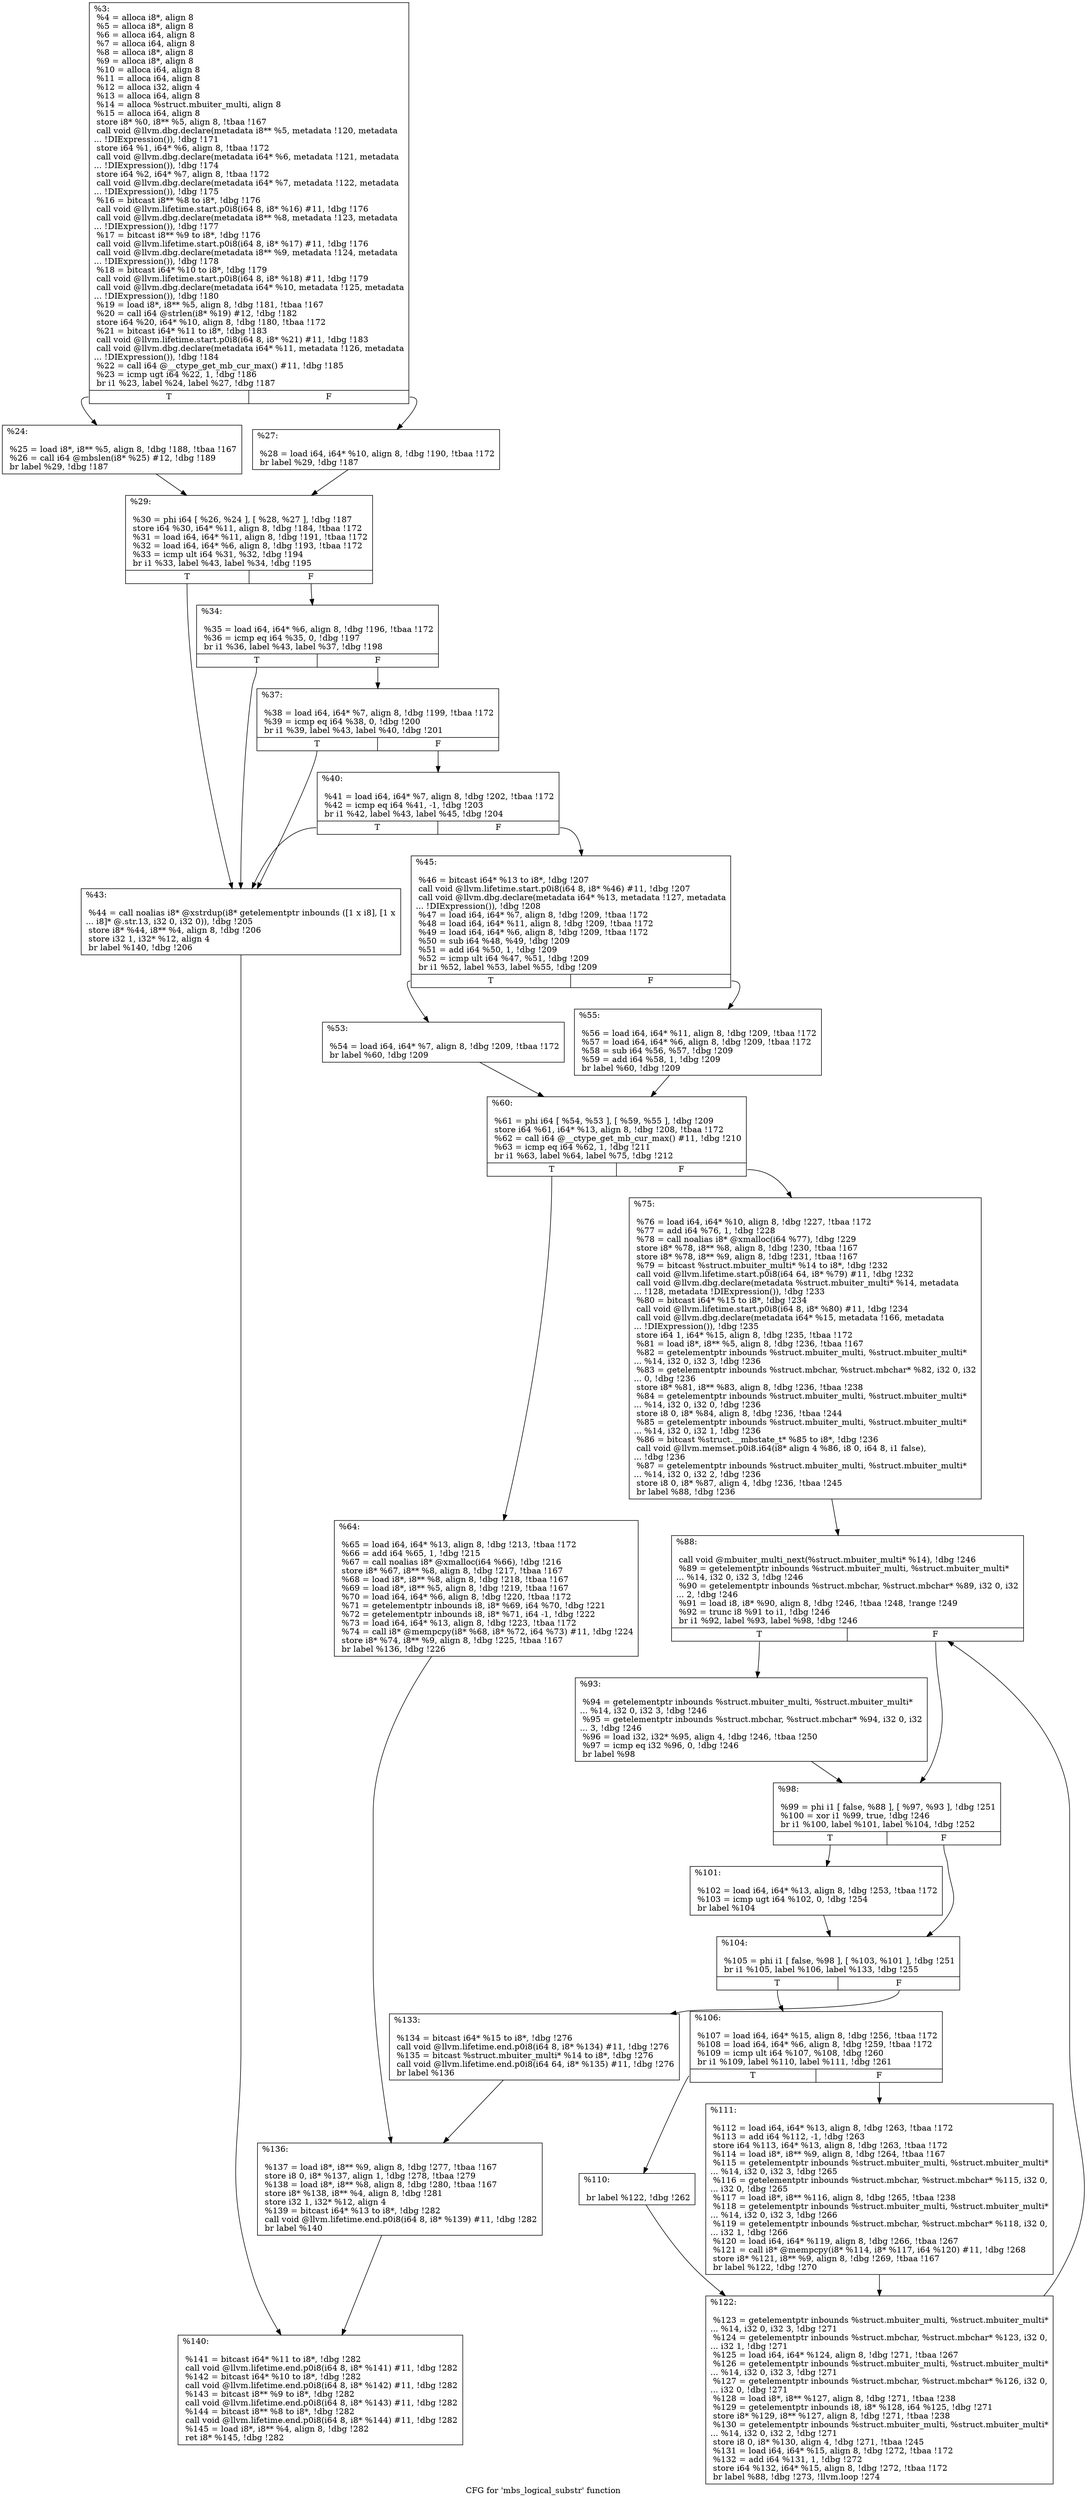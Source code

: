 digraph "CFG for 'mbs_logical_substr' function" {
	label="CFG for 'mbs_logical_substr' function";

	Node0x23e7ee0 [shape=record,label="{%3:\l  %4 = alloca i8*, align 8\l  %5 = alloca i8*, align 8\l  %6 = alloca i64, align 8\l  %7 = alloca i64, align 8\l  %8 = alloca i8*, align 8\l  %9 = alloca i8*, align 8\l  %10 = alloca i64, align 8\l  %11 = alloca i64, align 8\l  %12 = alloca i32, align 4\l  %13 = alloca i64, align 8\l  %14 = alloca %struct.mbuiter_multi, align 8\l  %15 = alloca i64, align 8\l  store i8* %0, i8** %5, align 8, !tbaa !167\l  call void @llvm.dbg.declare(metadata i8** %5, metadata !120, metadata\l... !DIExpression()), !dbg !171\l  store i64 %1, i64* %6, align 8, !tbaa !172\l  call void @llvm.dbg.declare(metadata i64* %6, metadata !121, metadata\l... !DIExpression()), !dbg !174\l  store i64 %2, i64* %7, align 8, !tbaa !172\l  call void @llvm.dbg.declare(metadata i64* %7, metadata !122, metadata\l... !DIExpression()), !dbg !175\l  %16 = bitcast i8** %8 to i8*, !dbg !176\l  call void @llvm.lifetime.start.p0i8(i64 8, i8* %16) #11, !dbg !176\l  call void @llvm.dbg.declare(metadata i8** %8, metadata !123, metadata\l... !DIExpression()), !dbg !177\l  %17 = bitcast i8** %9 to i8*, !dbg !176\l  call void @llvm.lifetime.start.p0i8(i64 8, i8* %17) #11, !dbg !176\l  call void @llvm.dbg.declare(metadata i8** %9, metadata !124, metadata\l... !DIExpression()), !dbg !178\l  %18 = bitcast i64* %10 to i8*, !dbg !179\l  call void @llvm.lifetime.start.p0i8(i64 8, i8* %18) #11, !dbg !179\l  call void @llvm.dbg.declare(metadata i64* %10, metadata !125, metadata\l... !DIExpression()), !dbg !180\l  %19 = load i8*, i8** %5, align 8, !dbg !181, !tbaa !167\l  %20 = call i64 @strlen(i8* %19) #12, !dbg !182\l  store i64 %20, i64* %10, align 8, !dbg !180, !tbaa !172\l  %21 = bitcast i64* %11 to i8*, !dbg !183\l  call void @llvm.lifetime.start.p0i8(i64 8, i8* %21) #11, !dbg !183\l  call void @llvm.dbg.declare(metadata i64* %11, metadata !126, metadata\l... !DIExpression()), !dbg !184\l  %22 = call i64 @__ctype_get_mb_cur_max() #11, !dbg !185\l  %23 = icmp ugt i64 %22, 1, !dbg !186\l  br i1 %23, label %24, label %27, !dbg !187\l|{<s0>T|<s1>F}}"];
	Node0x23e7ee0:s0 -> Node0x23e7fb0;
	Node0x23e7ee0:s1 -> Node0x23e8000;
	Node0x23e7fb0 [shape=record,label="{%24:\l\l  %25 = load i8*, i8** %5, align 8, !dbg !188, !tbaa !167\l  %26 = call i64 @mbslen(i8* %25) #12, !dbg !189\l  br label %29, !dbg !187\l}"];
	Node0x23e7fb0 -> Node0x23e8050;
	Node0x23e8000 [shape=record,label="{%27:\l\l  %28 = load i64, i64* %10, align 8, !dbg !190, !tbaa !172\l  br label %29, !dbg !187\l}"];
	Node0x23e8000 -> Node0x23e8050;
	Node0x23e8050 [shape=record,label="{%29:\l\l  %30 = phi i64 [ %26, %24 ], [ %28, %27 ], !dbg !187\l  store i64 %30, i64* %11, align 8, !dbg !184, !tbaa !172\l  %31 = load i64, i64* %11, align 8, !dbg !191, !tbaa !172\l  %32 = load i64, i64* %6, align 8, !dbg !193, !tbaa !172\l  %33 = icmp ult i64 %31, %32, !dbg !194\l  br i1 %33, label %43, label %34, !dbg !195\l|{<s0>T|<s1>F}}"];
	Node0x23e8050:s0 -> Node0x23e8190;
	Node0x23e8050:s1 -> Node0x23e80a0;
	Node0x23e80a0 [shape=record,label="{%34:\l\l  %35 = load i64, i64* %6, align 8, !dbg !196, !tbaa !172\l  %36 = icmp eq i64 %35, 0, !dbg !197\l  br i1 %36, label %43, label %37, !dbg !198\l|{<s0>T|<s1>F}}"];
	Node0x23e80a0:s0 -> Node0x23e8190;
	Node0x23e80a0:s1 -> Node0x23e80f0;
	Node0x23e80f0 [shape=record,label="{%37:\l\l  %38 = load i64, i64* %7, align 8, !dbg !199, !tbaa !172\l  %39 = icmp eq i64 %38, 0, !dbg !200\l  br i1 %39, label %43, label %40, !dbg !201\l|{<s0>T|<s1>F}}"];
	Node0x23e80f0:s0 -> Node0x23e8190;
	Node0x23e80f0:s1 -> Node0x23e8140;
	Node0x23e8140 [shape=record,label="{%40:\l\l  %41 = load i64, i64* %7, align 8, !dbg !202, !tbaa !172\l  %42 = icmp eq i64 %41, -1, !dbg !203\l  br i1 %42, label %43, label %45, !dbg !204\l|{<s0>T|<s1>F}}"];
	Node0x23e8140:s0 -> Node0x23e8190;
	Node0x23e8140:s1 -> Node0x23e81e0;
	Node0x23e8190 [shape=record,label="{%43:\l\l  %44 = call noalias i8* @xstrdup(i8* getelementptr inbounds ([1 x i8], [1 x\l... i8]* @.str.13, i32 0, i32 0)), !dbg !205\l  store i8* %44, i8** %4, align 8, !dbg !206\l  store i32 1, i32* %12, align 4\l  br label %140, !dbg !206\l}"];
	Node0x23e8190 -> Node0x23e8730;
	Node0x23e81e0 [shape=record,label="{%45:\l\l  %46 = bitcast i64* %13 to i8*, !dbg !207\l  call void @llvm.lifetime.start.p0i8(i64 8, i8* %46) #11, !dbg !207\l  call void @llvm.dbg.declare(metadata i64* %13, metadata !127, metadata\l... !DIExpression()), !dbg !208\l  %47 = load i64, i64* %7, align 8, !dbg !209, !tbaa !172\l  %48 = load i64, i64* %11, align 8, !dbg !209, !tbaa !172\l  %49 = load i64, i64* %6, align 8, !dbg !209, !tbaa !172\l  %50 = sub i64 %48, %49, !dbg !209\l  %51 = add i64 %50, 1, !dbg !209\l  %52 = icmp ult i64 %47, %51, !dbg !209\l  br i1 %52, label %53, label %55, !dbg !209\l|{<s0>T|<s1>F}}"];
	Node0x23e81e0:s0 -> Node0x23e8230;
	Node0x23e81e0:s1 -> Node0x23e8280;
	Node0x23e8230 [shape=record,label="{%53:\l\l  %54 = load i64, i64* %7, align 8, !dbg !209, !tbaa !172\l  br label %60, !dbg !209\l}"];
	Node0x23e8230 -> Node0x23e82d0;
	Node0x23e8280 [shape=record,label="{%55:\l\l  %56 = load i64, i64* %11, align 8, !dbg !209, !tbaa !172\l  %57 = load i64, i64* %6, align 8, !dbg !209, !tbaa !172\l  %58 = sub i64 %56, %57, !dbg !209\l  %59 = add i64 %58, 1, !dbg !209\l  br label %60, !dbg !209\l}"];
	Node0x23e8280 -> Node0x23e82d0;
	Node0x23e82d0 [shape=record,label="{%60:\l\l  %61 = phi i64 [ %54, %53 ], [ %59, %55 ], !dbg !209\l  store i64 %61, i64* %13, align 8, !dbg !208, !tbaa !172\l  %62 = call i64 @__ctype_get_mb_cur_max() #11, !dbg !210\l  %63 = icmp eq i64 %62, 1, !dbg !211\l  br i1 %63, label %64, label %75, !dbg !212\l|{<s0>T|<s1>F}}"];
	Node0x23e82d0:s0 -> Node0x23e8320;
	Node0x23e82d0:s1 -> Node0x23e8370;
	Node0x23e8320 [shape=record,label="{%64:\l\l  %65 = load i64, i64* %13, align 8, !dbg !213, !tbaa !172\l  %66 = add i64 %65, 1, !dbg !215\l  %67 = call noalias i8* @xmalloc(i64 %66), !dbg !216\l  store i8* %67, i8** %8, align 8, !dbg !217, !tbaa !167\l  %68 = load i8*, i8** %8, align 8, !dbg !218, !tbaa !167\l  %69 = load i8*, i8** %5, align 8, !dbg !219, !tbaa !167\l  %70 = load i64, i64* %6, align 8, !dbg !220, !tbaa !172\l  %71 = getelementptr inbounds i8, i8* %69, i64 %70, !dbg !221\l  %72 = getelementptr inbounds i8, i8* %71, i64 -1, !dbg !222\l  %73 = load i64, i64* %13, align 8, !dbg !223, !tbaa !172\l  %74 = call i8* @mempcpy(i8* %68, i8* %72, i64 %73) #11, !dbg !224\l  store i8* %74, i8** %9, align 8, !dbg !225, !tbaa !167\l  br label %136, !dbg !226\l}"];
	Node0x23e8320 -> Node0x23e86e0;
	Node0x23e8370 [shape=record,label="{%75:\l\l  %76 = load i64, i64* %10, align 8, !dbg !227, !tbaa !172\l  %77 = add i64 %76, 1, !dbg !228\l  %78 = call noalias i8* @xmalloc(i64 %77), !dbg !229\l  store i8* %78, i8** %8, align 8, !dbg !230, !tbaa !167\l  store i8* %78, i8** %9, align 8, !dbg !231, !tbaa !167\l  %79 = bitcast %struct.mbuiter_multi* %14 to i8*, !dbg !232\l  call void @llvm.lifetime.start.p0i8(i64 64, i8* %79) #11, !dbg !232\l  call void @llvm.dbg.declare(metadata %struct.mbuiter_multi* %14, metadata\l... !128, metadata !DIExpression()), !dbg !233\l  %80 = bitcast i64* %15 to i8*, !dbg !234\l  call void @llvm.lifetime.start.p0i8(i64 8, i8* %80) #11, !dbg !234\l  call void @llvm.dbg.declare(metadata i64* %15, metadata !166, metadata\l... !DIExpression()), !dbg !235\l  store i64 1, i64* %15, align 8, !dbg !235, !tbaa !172\l  %81 = load i8*, i8** %5, align 8, !dbg !236, !tbaa !167\l  %82 = getelementptr inbounds %struct.mbuiter_multi, %struct.mbuiter_multi*\l... %14, i32 0, i32 3, !dbg !236\l  %83 = getelementptr inbounds %struct.mbchar, %struct.mbchar* %82, i32 0, i32\l... 0, !dbg !236\l  store i8* %81, i8** %83, align 8, !dbg !236, !tbaa !238\l  %84 = getelementptr inbounds %struct.mbuiter_multi, %struct.mbuiter_multi*\l... %14, i32 0, i32 0, !dbg !236\l  store i8 0, i8* %84, align 8, !dbg !236, !tbaa !244\l  %85 = getelementptr inbounds %struct.mbuiter_multi, %struct.mbuiter_multi*\l... %14, i32 0, i32 1, !dbg !236\l  %86 = bitcast %struct.__mbstate_t* %85 to i8*, !dbg !236\l  call void @llvm.memset.p0i8.i64(i8* align 4 %86, i8 0, i64 8, i1 false),\l... !dbg !236\l  %87 = getelementptr inbounds %struct.mbuiter_multi, %struct.mbuiter_multi*\l... %14, i32 0, i32 2, !dbg !236\l  store i8 0, i8* %87, align 4, !dbg !236, !tbaa !245\l  br label %88, !dbg !236\l}"];
	Node0x23e8370 -> Node0x23e83c0;
	Node0x23e83c0 [shape=record,label="{%88:\l\l  call void @mbuiter_multi_next(%struct.mbuiter_multi* %14), !dbg !246\l  %89 = getelementptr inbounds %struct.mbuiter_multi, %struct.mbuiter_multi*\l... %14, i32 0, i32 3, !dbg !246\l  %90 = getelementptr inbounds %struct.mbchar, %struct.mbchar* %89, i32 0, i32\l... 2, !dbg !246\l  %91 = load i8, i8* %90, align 8, !dbg !246, !tbaa !248, !range !249\l  %92 = trunc i8 %91 to i1, !dbg !246\l  br i1 %92, label %93, label %98, !dbg !246\l|{<s0>T|<s1>F}}"];
	Node0x23e83c0:s0 -> Node0x23e8410;
	Node0x23e83c0:s1 -> Node0x23e8460;
	Node0x23e8410 [shape=record,label="{%93:\l\l  %94 = getelementptr inbounds %struct.mbuiter_multi, %struct.mbuiter_multi*\l... %14, i32 0, i32 3, !dbg !246\l  %95 = getelementptr inbounds %struct.mbchar, %struct.mbchar* %94, i32 0, i32\l... 3, !dbg !246\l  %96 = load i32, i32* %95, align 4, !dbg !246, !tbaa !250\l  %97 = icmp eq i32 %96, 0, !dbg !246\l  br label %98\l}"];
	Node0x23e8410 -> Node0x23e8460;
	Node0x23e8460 [shape=record,label="{%98:\l\l  %99 = phi i1 [ false, %88 ], [ %97, %93 ], !dbg !251\l  %100 = xor i1 %99, true, !dbg !246\l  br i1 %100, label %101, label %104, !dbg !252\l|{<s0>T|<s1>F}}"];
	Node0x23e8460:s0 -> Node0x23e84b0;
	Node0x23e8460:s1 -> Node0x23e8500;
	Node0x23e84b0 [shape=record,label="{%101:\l\l  %102 = load i64, i64* %13, align 8, !dbg !253, !tbaa !172\l  %103 = icmp ugt i64 %102, 0, !dbg !254\l  br label %104\l}"];
	Node0x23e84b0 -> Node0x23e8500;
	Node0x23e8500 [shape=record,label="{%104:\l\l  %105 = phi i1 [ false, %98 ], [ %103, %101 ], !dbg !251\l  br i1 %105, label %106, label %133, !dbg !255\l|{<s0>T|<s1>F}}"];
	Node0x23e8500:s0 -> Node0x23e8550;
	Node0x23e8500:s1 -> Node0x23e8690;
	Node0x23e8550 [shape=record,label="{%106:\l\l  %107 = load i64, i64* %15, align 8, !dbg !256, !tbaa !172\l  %108 = load i64, i64* %6, align 8, !dbg !259, !tbaa !172\l  %109 = icmp ult i64 %107, %108, !dbg !260\l  br i1 %109, label %110, label %111, !dbg !261\l|{<s0>T|<s1>F}}"];
	Node0x23e8550:s0 -> Node0x23e85a0;
	Node0x23e8550:s1 -> Node0x23e85f0;
	Node0x23e85a0 [shape=record,label="{%110:\l\l  br label %122, !dbg !262\l}"];
	Node0x23e85a0 -> Node0x23e8640;
	Node0x23e85f0 [shape=record,label="{%111:\l\l  %112 = load i64, i64* %13, align 8, !dbg !263, !tbaa !172\l  %113 = add i64 %112, -1, !dbg !263\l  store i64 %113, i64* %13, align 8, !dbg !263, !tbaa !172\l  %114 = load i8*, i8** %9, align 8, !dbg !264, !tbaa !167\l  %115 = getelementptr inbounds %struct.mbuiter_multi, %struct.mbuiter_multi*\l... %14, i32 0, i32 3, !dbg !265\l  %116 = getelementptr inbounds %struct.mbchar, %struct.mbchar* %115, i32 0,\l... i32 0, !dbg !265\l  %117 = load i8*, i8** %116, align 8, !dbg !265, !tbaa !238\l  %118 = getelementptr inbounds %struct.mbuiter_multi, %struct.mbuiter_multi*\l... %14, i32 0, i32 3, !dbg !266\l  %119 = getelementptr inbounds %struct.mbchar, %struct.mbchar* %118, i32 0,\l... i32 1, !dbg !266\l  %120 = load i64, i64* %119, align 8, !dbg !266, !tbaa !267\l  %121 = call i8* @mempcpy(i8* %114, i8* %117, i64 %120) #11, !dbg !268\l  store i8* %121, i8** %9, align 8, !dbg !269, !tbaa !167\l  br label %122, !dbg !270\l}"];
	Node0x23e85f0 -> Node0x23e8640;
	Node0x23e8640 [shape=record,label="{%122:\l\l  %123 = getelementptr inbounds %struct.mbuiter_multi, %struct.mbuiter_multi*\l... %14, i32 0, i32 3, !dbg !271\l  %124 = getelementptr inbounds %struct.mbchar, %struct.mbchar* %123, i32 0,\l... i32 1, !dbg !271\l  %125 = load i64, i64* %124, align 8, !dbg !271, !tbaa !267\l  %126 = getelementptr inbounds %struct.mbuiter_multi, %struct.mbuiter_multi*\l... %14, i32 0, i32 3, !dbg !271\l  %127 = getelementptr inbounds %struct.mbchar, %struct.mbchar* %126, i32 0,\l... i32 0, !dbg !271\l  %128 = load i8*, i8** %127, align 8, !dbg !271, !tbaa !238\l  %129 = getelementptr inbounds i8, i8* %128, i64 %125, !dbg !271\l  store i8* %129, i8** %127, align 8, !dbg !271, !tbaa !238\l  %130 = getelementptr inbounds %struct.mbuiter_multi, %struct.mbuiter_multi*\l... %14, i32 0, i32 2, !dbg !271\l  store i8 0, i8* %130, align 4, !dbg !271, !tbaa !245\l  %131 = load i64, i64* %15, align 8, !dbg !272, !tbaa !172\l  %132 = add i64 %131, 1, !dbg !272\l  store i64 %132, i64* %15, align 8, !dbg !272, !tbaa !172\l  br label %88, !dbg !273, !llvm.loop !274\l}"];
	Node0x23e8640 -> Node0x23e83c0;
	Node0x23e8690 [shape=record,label="{%133:\l\l  %134 = bitcast i64* %15 to i8*, !dbg !276\l  call void @llvm.lifetime.end.p0i8(i64 8, i8* %134) #11, !dbg !276\l  %135 = bitcast %struct.mbuiter_multi* %14 to i8*, !dbg !276\l  call void @llvm.lifetime.end.p0i8(i64 64, i8* %135) #11, !dbg !276\l  br label %136\l}"];
	Node0x23e8690 -> Node0x23e86e0;
	Node0x23e86e0 [shape=record,label="{%136:\l\l  %137 = load i8*, i8** %9, align 8, !dbg !277, !tbaa !167\l  store i8 0, i8* %137, align 1, !dbg !278, !tbaa !279\l  %138 = load i8*, i8** %8, align 8, !dbg !280, !tbaa !167\l  store i8* %138, i8** %4, align 8, !dbg !281\l  store i32 1, i32* %12, align 4\l  %139 = bitcast i64* %13 to i8*, !dbg !282\l  call void @llvm.lifetime.end.p0i8(i64 8, i8* %139) #11, !dbg !282\l  br label %140\l}"];
	Node0x23e86e0 -> Node0x23e8730;
	Node0x23e8730 [shape=record,label="{%140:\l\l  %141 = bitcast i64* %11 to i8*, !dbg !282\l  call void @llvm.lifetime.end.p0i8(i64 8, i8* %141) #11, !dbg !282\l  %142 = bitcast i64* %10 to i8*, !dbg !282\l  call void @llvm.lifetime.end.p0i8(i64 8, i8* %142) #11, !dbg !282\l  %143 = bitcast i8** %9 to i8*, !dbg !282\l  call void @llvm.lifetime.end.p0i8(i64 8, i8* %143) #11, !dbg !282\l  %144 = bitcast i8** %8 to i8*, !dbg !282\l  call void @llvm.lifetime.end.p0i8(i64 8, i8* %144) #11, !dbg !282\l  %145 = load i8*, i8** %4, align 8, !dbg !282\l  ret i8* %145, !dbg !282\l}"];
}
